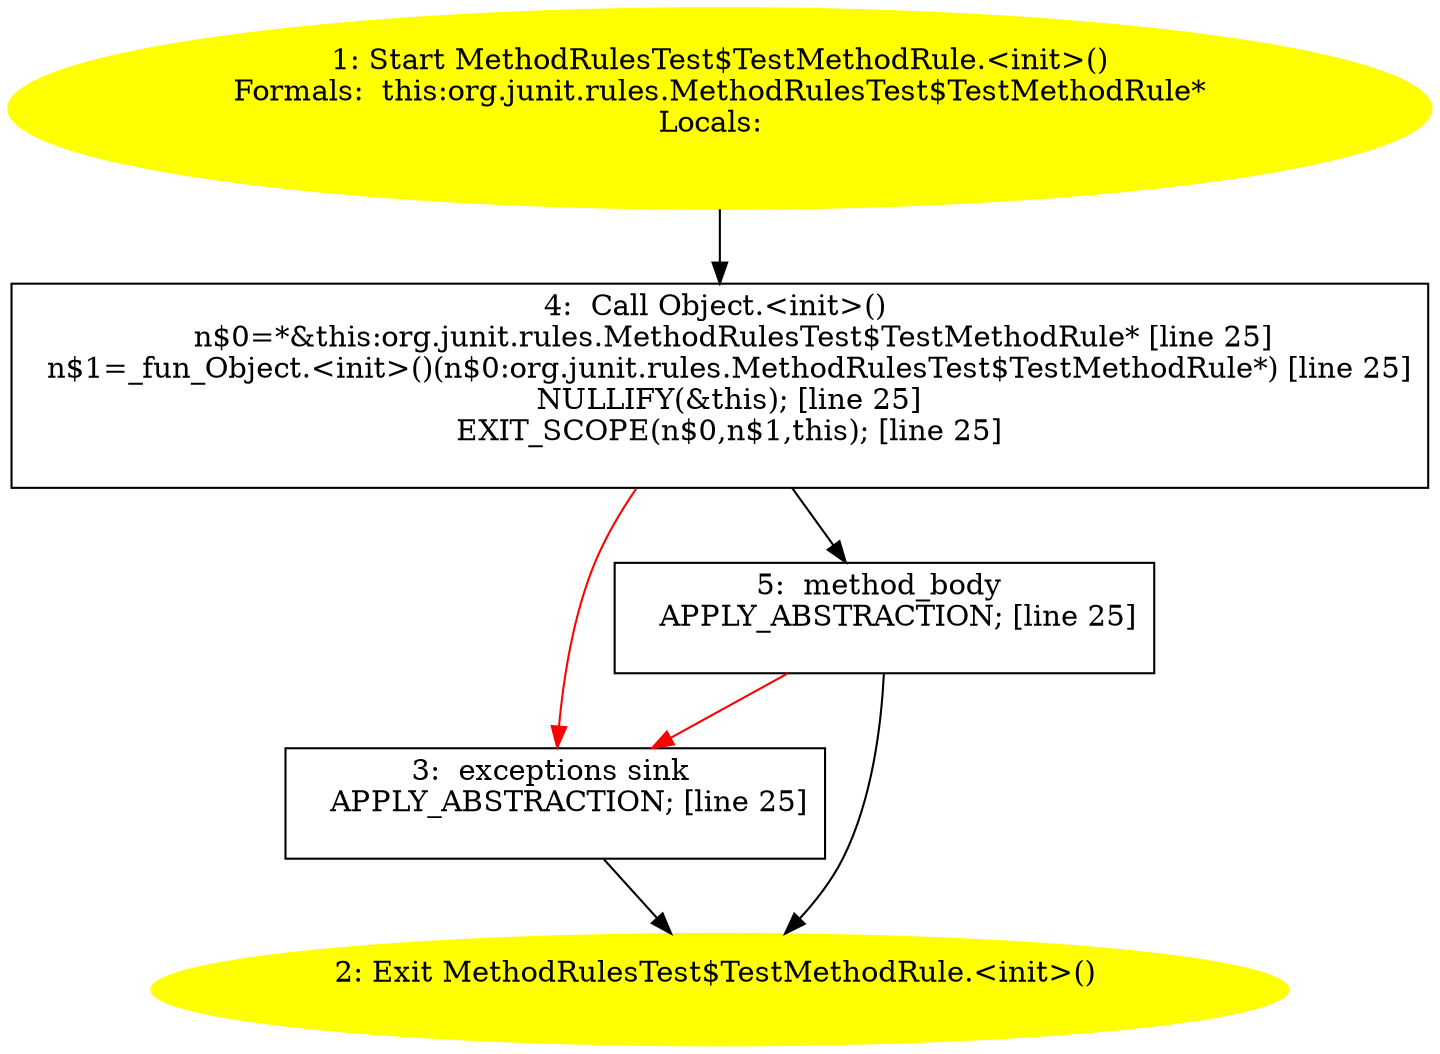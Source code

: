 /* @generated */
digraph cfg {
"org.junit.rules.MethodRulesTest$TestMethodRule.<init>().1c4c864bf9e4e8ffddee06eeaab6390e_1" [label="1: Start MethodRulesTest$TestMethodRule.<init>()\nFormals:  this:org.junit.rules.MethodRulesTest$TestMethodRule*\nLocals:  \n  " color=yellow style=filled]
	

	 "org.junit.rules.MethodRulesTest$TestMethodRule.<init>().1c4c864bf9e4e8ffddee06eeaab6390e_1" -> "org.junit.rules.MethodRulesTest$TestMethodRule.<init>().1c4c864bf9e4e8ffddee06eeaab6390e_4" ;
"org.junit.rules.MethodRulesTest$TestMethodRule.<init>().1c4c864bf9e4e8ffddee06eeaab6390e_2" [label="2: Exit MethodRulesTest$TestMethodRule.<init>() \n  " color=yellow style=filled]
	

"org.junit.rules.MethodRulesTest$TestMethodRule.<init>().1c4c864bf9e4e8ffddee06eeaab6390e_3" [label="3:  exceptions sink \n   APPLY_ABSTRACTION; [line 25]\n " shape="box"]
	

	 "org.junit.rules.MethodRulesTest$TestMethodRule.<init>().1c4c864bf9e4e8ffddee06eeaab6390e_3" -> "org.junit.rules.MethodRulesTest$TestMethodRule.<init>().1c4c864bf9e4e8ffddee06eeaab6390e_2" ;
"org.junit.rules.MethodRulesTest$TestMethodRule.<init>().1c4c864bf9e4e8ffddee06eeaab6390e_4" [label="4:  Call Object.<init>() \n   n$0=*&this:org.junit.rules.MethodRulesTest$TestMethodRule* [line 25]\n  n$1=_fun_Object.<init>()(n$0:org.junit.rules.MethodRulesTest$TestMethodRule*) [line 25]\n  NULLIFY(&this); [line 25]\n  EXIT_SCOPE(n$0,n$1,this); [line 25]\n " shape="box"]
	

	 "org.junit.rules.MethodRulesTest$TestMethodRule.<init>().1c4c864bf9e4e8ffddee06eeaab6390e_4" -> "org.junit.rules.MethodRulesTest$TestMethodRule.<init>().1c4c864bf9e4e8ffddee06eeaab6390e_5" ;
	 "org.junit.rules.MethodRulesTest$TestMethodRule.<init>().1c4c864bf9e4e8ffddee06eeaab6390e_4" -> "org.junit.rules.MethodRulesTest$TestMethodRule.<init>().1c4c864bf9e4e8ffddee06eeaab6390e_3" [color="red" ];
"org.junit.rules.MethodRulesTest$TestMethodRule.<init>().1c4c864bf9e4e8ffddee06eeaab6390e_5" [label="5:  method_body \n   APPLY_ABSTRACTION; [line 25]\n " shape="box"]
	

	 "org.junit.rules.MethodRulesTest$TestMethodRule.<init>().1c4c864bf9e4e8ffddee06eeaab6390e_5" -> "org.junit.rules.MethodRulesTest$TestMethodRule.<init>().1c4c864bf9e4e8ffddee06eeaab6390e_2" ;
	 "org.junit.rules.MethodRulesTest$TestMethodRule.<init>().1c4c864bf9e4e8ffddee06eeaab6390e_5" -> "org.junit.rules.MethodRulesTest$TestMethodRule.<init>().1c4c864bf9e4e8ffddee06eeaab6390e_3" [color="red" ];
}
